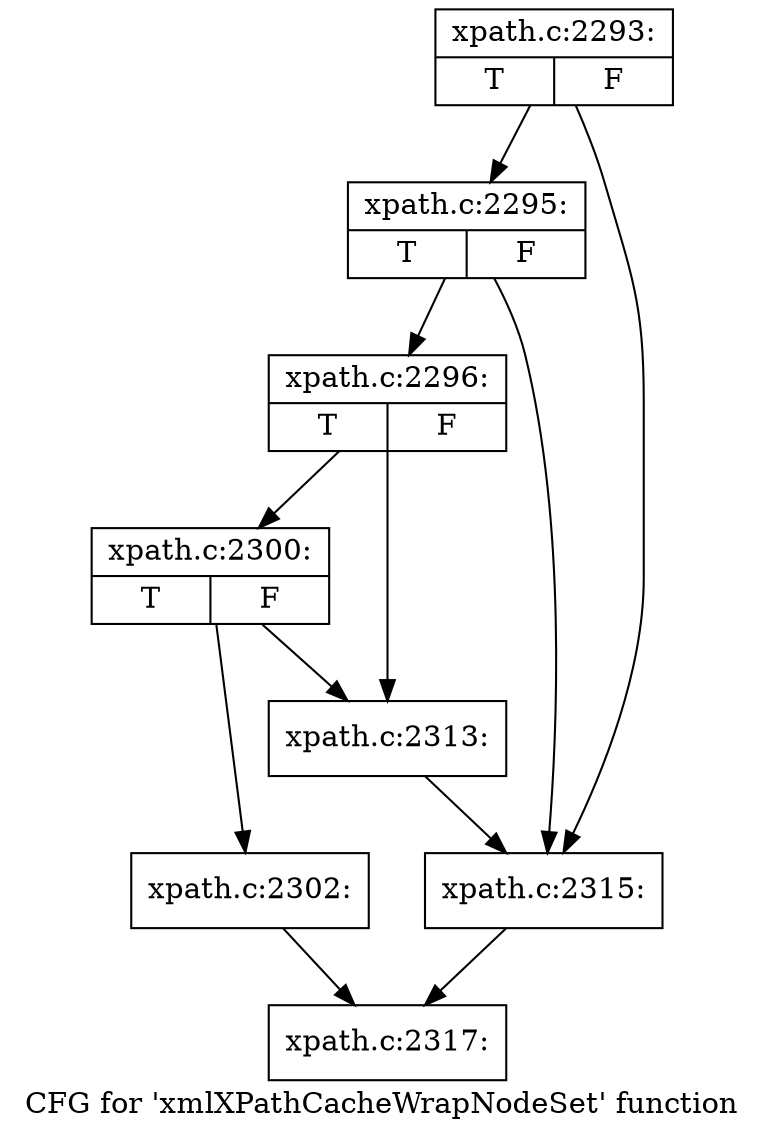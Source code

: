 digraph "CFG for 'xmlXPathCacheWrapNodeSet' function" {
	label="CFG for 'xmlXPathCacheWrapNodeSet' function";

	Node0x4e32980 [shape=record,label="{xpath.c:2293:|{<s0>T|<s1>F}}"];
	Node0x4e32980 -> Node0x4e32ee0;
	Node0x4e32980 -> Node0x4e32e90;
	Node0x4e32ee0 [shape=record,label="{xpath.c:2295:|{<s0>T|<s1>F}}"];
	Node0x4e32ee0 -> Node0x4e32e40;
	Node0x4e32ee0 -> Node0x4e32e90;
	Node0x4e32e40 [shape=record,label="{xpath.c:2296:|{<s0>T|<s1>F}}"];
	Node0x4e32e40 -> Node0x4e3dcc0;
	Node0x4e32e40 -> Node0x4e3dc70;
	Node0x4e3dcc0 [shape=record,label="{xpath.c:2300:|{<s0>T|<s1>F}}"];
	Node0x4e3dcc0 -> Node0x4e3dc20;
	Node0x4e3dcc0 -> Node0x4e3dc70;
	Node0x4e3dc20 [shape=record,label="{xpath.c:2302:}"];
	Node0x4e3dc20 -> Node0x4e3c870;
	Node0x4e3dc70 [shape=record,label="{xpath.c:2313:}"];
	Node0x4e3dc70 -> Node0x4e32e90;
	Node0x4e32e90 [shape=record,label="{xpath.c:2315:}"];
	Node0x4e32e90 -> Node0x4e3c870;
	Node0x4e3c870 [shape=record,label="{xpath.c:2317:}"];
}
